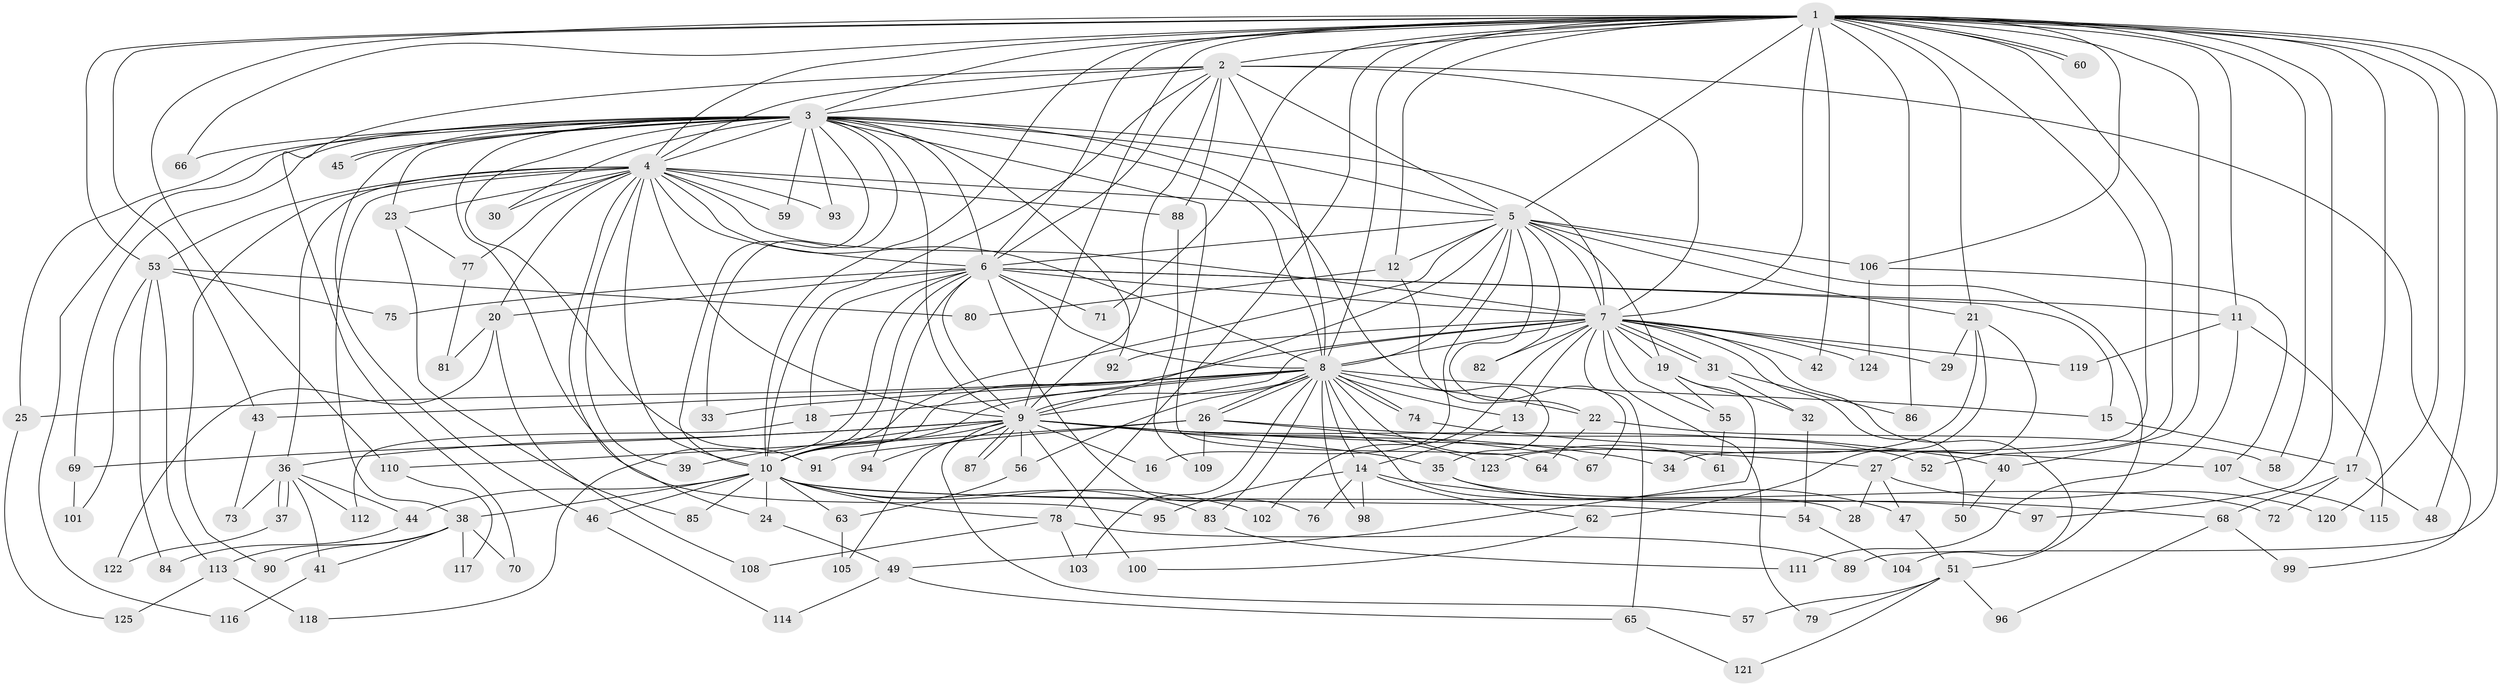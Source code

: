 // Generated by graph-tools (version 1.1) at 2025/34/03/09/25 02:34:50]
// undirected, 125 vertices, 275 edges
graph export_dot {
graph [start="1"]
  node [color=gray90,style=filled];
  1;
  2;
  3;
  4;
  5;
  6;
  7;
  8;
  9;
  10;
  11;
  12;
  13;
  14;
  15;
  16;
  17;
  18;
  19;
  20;
  21;
  22;
  23;
  24;
  25;
  26;
  27;
  28;
  29;
  30;
  31;
  32;
  33;
  34;
  35;
  36;
  37;
  38;
  39;
  40;
  41;
  42;
  43;
  44;
  45;
  46;
  47;
  48;
  49;
  50;
  51;
  52;
  53;
  54;
  55;
  56;
  57;
  58;
  59;
  60;
  61;
  62;
  63;
  64;
  65;
  66;
  67;
  68;
  69;
  70;
  71;
  72;
  73;
  74;
  75;
  76;
  77;
  78;
  79;
  80;
  81;
  82;
  83;
  84;
  85;
  86;
  87;
  88;
  89;
  90;
  91;
  92;
  93;
  94;
  95;
  96;
  97;
  98;
  99;
  100;
  101;
  102;
  103;
  104;
  105;
  106;
  107;
  108;
  109;
  110;
  111;
  112;
  113;
  114;
  115;
  116;
  117;
  118;
  119;
  120;
  121;
  122;
  123;
  124;
  125;
  1 -- 2;
  1 -- 3;
  1 -- 4;
  1 -- 5;
  1 -- 6;
  1 -- 7;
  1 -- 8;
  1 -- 9;
  1 -- 10;
  1 -- 11;
  1 -- 12;
  1 -- 17;
  1 -- 21;
  1 -- 34;
  1 -- 40;
  1 -- 42;
  1 -- 43;
  1 -- 48;
  1 -- 52;
  1 -- 53;
  1 -- 58;
  1 -- 60;
  1 -- 60;
  1 -- 66;
  1 -- 71;
  1 -- 78;
  1 -- 86;
  1 -- 89;
  1 -- 97;
  1 -- 106;
  1 -- 110;
  1 -- 120;
  2 -- 3;
  2 -- 4;
  2 -- 5;
  2 -- 6;
  2 -- 7;
  2 -- 8;
  2 -- 9;
  2 -- 10;
  2 -- 70;
  2 -- 88;
  2 -- 99;
  3 -- 4;
  3 -- 5;
  3 -- 6;
  3 -- 7;
  3 -- 8;
  3 -- 9;
  3 -- 10;
  3 -- 23;
  3 -- 25;
  3 -- 30;
  3 -- 33;
  3 -- 35;
  3 -- 45;
  3 -- 45;
  3 -- 46;
  3 -- 59;
  3 -- 64;
  3 -- 66;
  3 -- 69;
  3 -- 91;
  3 -- 92;
  3 -- 93;
  3 -- 95;
  3 -- 116;
  4 -- 5;
  4 -- 6;
  4 -- 7;
  4 -- 8;
  4 -- 9;
  4 -- 10;
  4 -- 20;
  4 -- 23;
  4 -- 24;
  4 -- 30;
  4 -- 36;
  4 -- 38;
  4 -- 39;
  4 -- 53;
  4 -- 59;
  4 -- 77;
  4 -- 88;
  4 -- 90;
  4 -- 93;
  5 -- 6;
  5 -- 7;
  5 -- 8;
  5 -- 9;
  5 -- 10;
  5 -- 12;
  5 -- 16;
  5 -- 19;
  5 -- 21;
  5 -- 51;
  5 -- 67;
  5 -- 82;
  5 -- 106;
  6 -- 7;
  6 -- 8;
  6 -- 9;
  6 -- 10;
  6 -- 11;
  6 -- 15;
  6 -- 18;
  6 -- 20;
  6 -- 71;
  6 -- 75;
  6 -- 76;
  6 -- 94;
  6 -- 118;
  7 -- 8;
  7 -- 9;
  7 -- 10;
  7 -- 13;
  7 -- 19;
  7 -- 29;
  7 -- 31;
  7 -- 31;
  7 -- 42;
  7 -- 50;
  7 -- 55;
  7 -- 65;
  7 -- 79;
  7 -- 82;
  7 -- 92;
  7 -- 102;
  7 -- 104;
  7 -- 119;
  7 -- 124;
  8 -- 9;
  8 -- 10;
  8 -- 13;
  8 -- 14;
  8 -- 15;
  8 -- 18;
  8 -- 22;
  8 -- 25;
  8 -- 26;
  8 -- 26;
  8 -- 28;
  8 -- 33;
  8 -- 43;
  8 -- 56;
  8 -- 61;
  8 -- 74;
  8 -- 74;
  8 -- 83;
  8 -- 98;
  8 -- 103;
  9 -- 10;
  9 -- 16;
  9 -- 27;
  9 -- 34;
  9 -- 35;
  9 -- 36;
  9 -- 39;
  9 -- 52;
  9 -- 56;
  9 -- 57;
  9 -- 69;
  9 -- 87;
  9 -- 87;
  9 -- 94;
  9 -- 100;
  9 -- 105;
  9 -- 123;
  10 -- 24;
  10 -- 38;
  10 -- 44;
  10 -- 46;
  10 -- 54;
  10 -- 63;
  10 -- 78;
  10 -- 83;
  10 -- 85;
  10 -- 97;
  10 -- 102;
  11 -- 111;
  11 -- 115;
  11 -- 119;
  12 -- 22;
  12 -- 80;
  13 -- 14;
  14 -- 62;
  14 -- 68;
  14 -- 76;
  14 -- 95;
  14 -- 98;
  15 -- 17;
  17 -- 48;
  17 -- 68;
  17 -- 72;
  18 -- 112;
  19 -- 32;
  19 -- 49;
  19 -- 55;
  20 -- 81;
  20 -- 108;
  20 -- 122;
  21 -- 27;
  21 -- 29;
  21 -- 62;
  21 -- 123;
  22 -- 58;
  22 -- 64;
  23 -- 77;
  23 -- 85;
  24 -- 49;
  25 -- 125;
  26 -- 40;
  26 -- 67;
  26 -- 91;
  26 -- 109;
  26 -- 110;
  27 -- 28;
  27 -- 47;
  27 -- 120;
  31 -- 32;
  31 -- 86;
  32 -- 54;
  35 -- 47;
  35 -- 72;
  36 -- 37;
  36 -- 37;
  36 -- 41;
  36 -- 44;
  36 -- 73;
  36 -- 112;
  37 -- 122;
  38 -- 41;
  38 -- 70;
  38 -- 90;
  38 -- 113;
  38 -- 117;
  40 -- 50;
  41 -- 116;
  43 -- 73;
  44 -- 84;
  46 -- 114;
  47 -- 51;
  49 -- 65;
  49 -- 114;
  51 -- 57;
  51 -- 79;
  51 -- 96;
  51 -- 121;
  53 -- 75;
  53 -- 80;
  53 -- 84;
  53 -- 101;
  53 -- 113;
  54 -- 104;
  55 -- 61;
  56 -- 63;
  62 -- 100;
  63 -- 105;
  65 -- 121;
  68 -- 96;
  68 -- 99;
  69 -- 101;
  74 -- 107;
  77 -- 81;
  78 -- 89;
  78 -- 103;
  78 -- 108;
  83 -- 111;
  88 -- 109;
  106 -- 107;
  106 -- 124;
  107 -- 115;
  110 -- 117;
  113 -- 118;
  113 -- 125;
}
